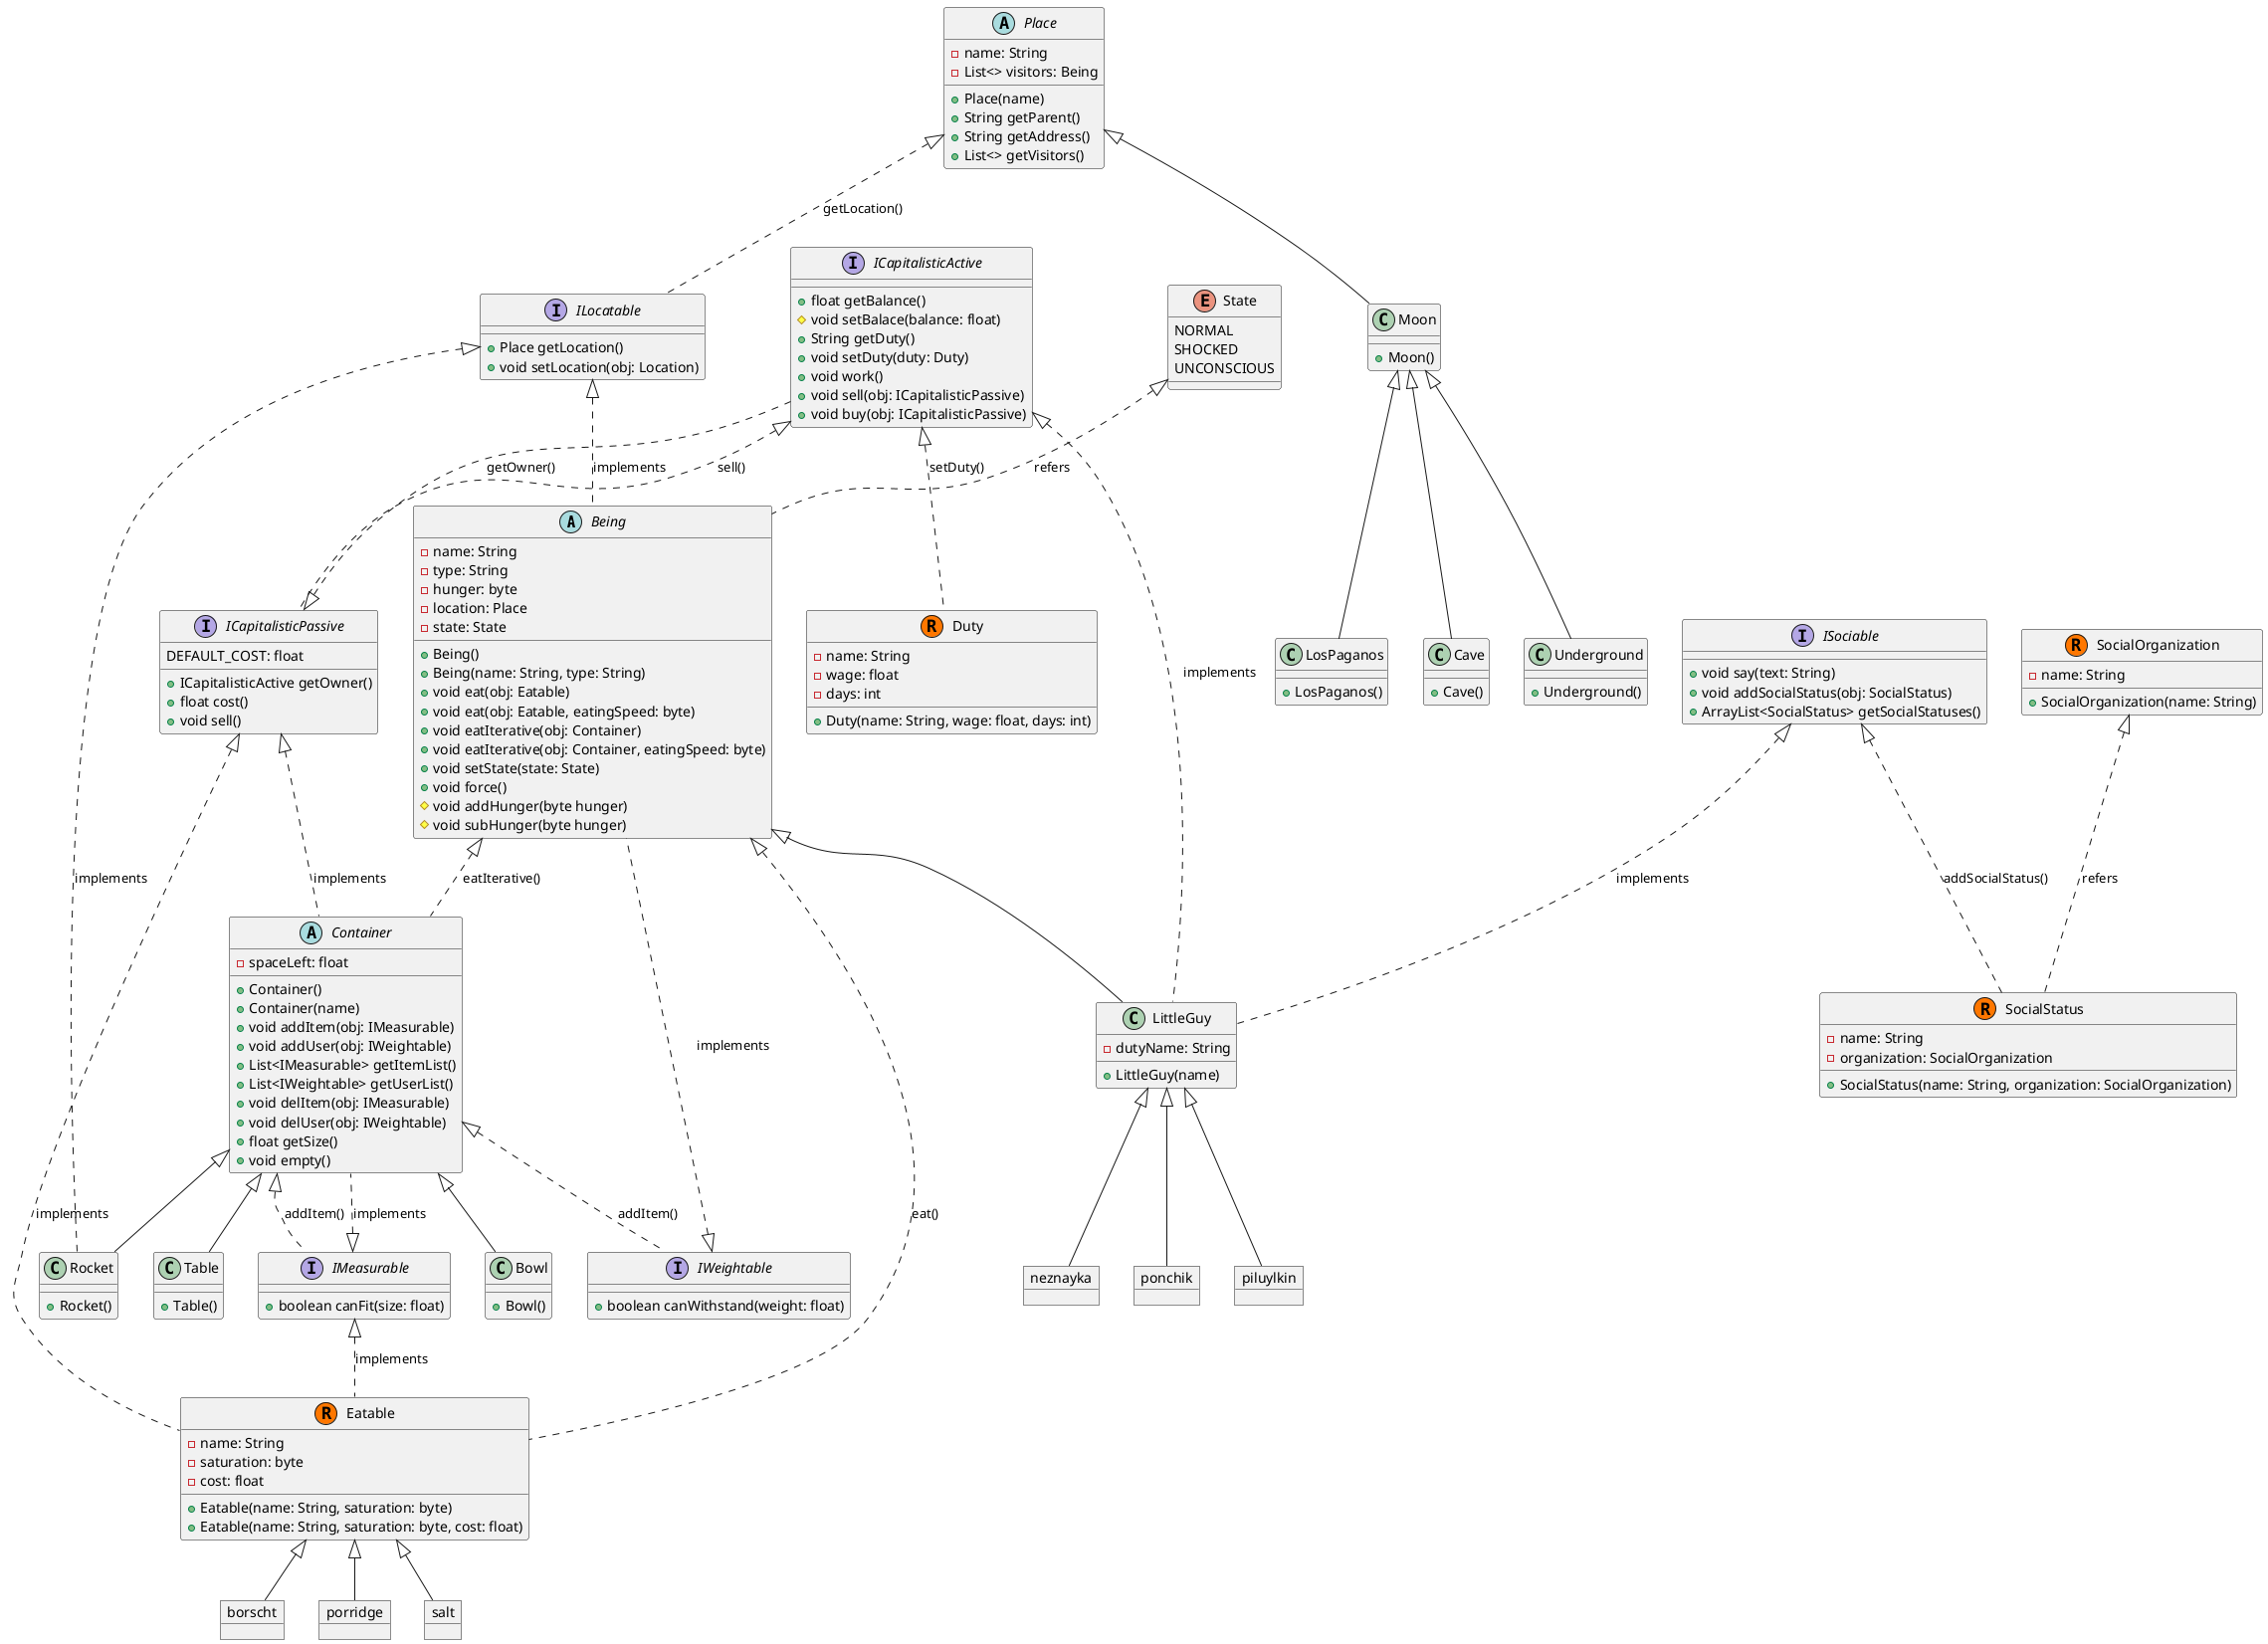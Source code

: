 @startuml name
Being <|-- LittleGuy
ICapitalisticActive <|.. LittleGuy : implements
ICapitalisticActive <|.. ICapitalisticPassive : sell()
ICapitalisticPassive <|.. ICapitalisticActive : getOwner()
ISociable <|.. LittleGuy : implements

Being <|.. Container : eatIterative()
Being <|.. Eatable : eat()

object ponchik
object piluylkin
object neznayka

LittleGuy <|-- ponchik
LittleGuy <|-- piluylkin
LittleGuy <|-- neznayka

object borscht
object porridge
object salt
Eatable <|-- borscht
Eatable <|-- porridge
Eatable <|-- salt

ICapitalisticPassive <|.. Container : implements
ICapitalisticPassive <|.. Eatable : implements

IMeasurable <|.. Eatable : implements
IMeasurable <|.. Container : implements
IWeightable <|.. Being : implements

Container <|-- Bowl
Container <|-- Table
Container <|-- Rocket
Container <|.. IMeasurable : addItem()
Container <|.. IWeightable : addItem()

ILocatable <|.. Rocket : implements
ILocatable <|.. Being : implements
Place <|.. ILocatable : getLocation()

Place <|-- Moon
Moon <|-- Underground
Moon <|-- LosPaganos
Moon <|-- Cave

State <|.. Being : refers

SocialOrganization <|.. SocialStatus : refers
ICapitalisticActive <|.. Duty : setDuty()
ISociable <|.. SocialStatus : addSocialStatus()

class LittleGuy {
   -dutyName: String
   +LittleGuy(name)
}

enum State {
   NORMAL
   SHOCKED
   UNCONSCIOUS
}

interface ICapitalisticPassive {
   DEFAULT_COST: float
   +ICapitalisticActive getOwner()
   +float cost()
   +void sell()
}

interface ICapitalisticActive {
   +float getBalance()
   #void setBalace(balance: float)
   +String getDuty()
   +void setDuty(duty: Duty)
   +void work()
   +void sell(obj: ICapitalisticPassive)
   +void buy(obj: ICapitalisticPassive)
}

interface ISociable {
   +void say(text: String)
   +void addSocialStatus(obj: SocialStatus)
   +ArrayList<SocialStatus> getSocialStatuses()
}

abstract class Being {
   -name: String
   -type: String
   -hunger: byte
   -location: Place
   -state: State
   +Being()
   +Being(name: String, type: String)
   +void eat(obj: Eatable)
   +void eat(obj: Eatable, eatingSpeed: byte)
   +void eatIterative(obj: Container)
   +void eatIterative(obj: Container, eatingSpeed: byte)
   +void setState(state: State)
   +void force()
   #void addHunger(byte hunger)
   #void subHunger(byte hunger)
   ' to do something
}

class Eatable << (R,#FF7700) >> {
   -name: String
   -saturation: byte
   -cost: float
   +Eatable(name: String, saturation: byte)
   +Eatable(name: String, saturation: byte, cost: float)
}

class Duty << (R,#FF7700) >> {
   -name: String
   -wage: float
   -days: int
   +Duty(name: String, wage: float, days: int)
}

class SocialStatus << (R,#FF7700) >> {
   -name: String
   -organization: SocialOrganization
   +SocialStatus(name: String, organization: SocialOrganization)
}

class SocialOrganization << (R,#FF7700) >> {
   -name: String
   +SocialOrganization(name: String)
}

abstract class Container {
   -spaceLeft: float
   +Container()
   +Container(name)
   +void addItem(obj: IMeasurable)
   +void addUser(obj: IWeightable)
   +List<IMeasurable> getItemList()
   +List<IWeightable> getUserList()
   +void delItem(obj: IMeasurable)
   +void delUser(obj: IWeightable)
   +float getSize()
   +void empty()
}

class Table {
   +Table()
}

class Bowl {
   +Bowl()
}

class Rocket {
   +Rocket()
}

class Moon {
   +Moon()
}

class LosPaganos {
   +LosPaganos()
}

class Underground {
   +Underground()
}

class Cave {
   +Cave()
}

abstract class Place {
   -name: String
   -List<> visitors: Being
   +Place(name)
   +String getParent()
   +String getAddress()
   +List<> getVisitors()
}

interface IMeasurable {
   +boolean canFit(size: float)
}

interface IWeightable {
   +boolean canWithstand(weight: float)
}

interface ILocatable {
   +Place getLocation()
   +void setLocation(obj: Location)
}
@enduml

' make size attribute to define whether the item can be keepable in the Container or not